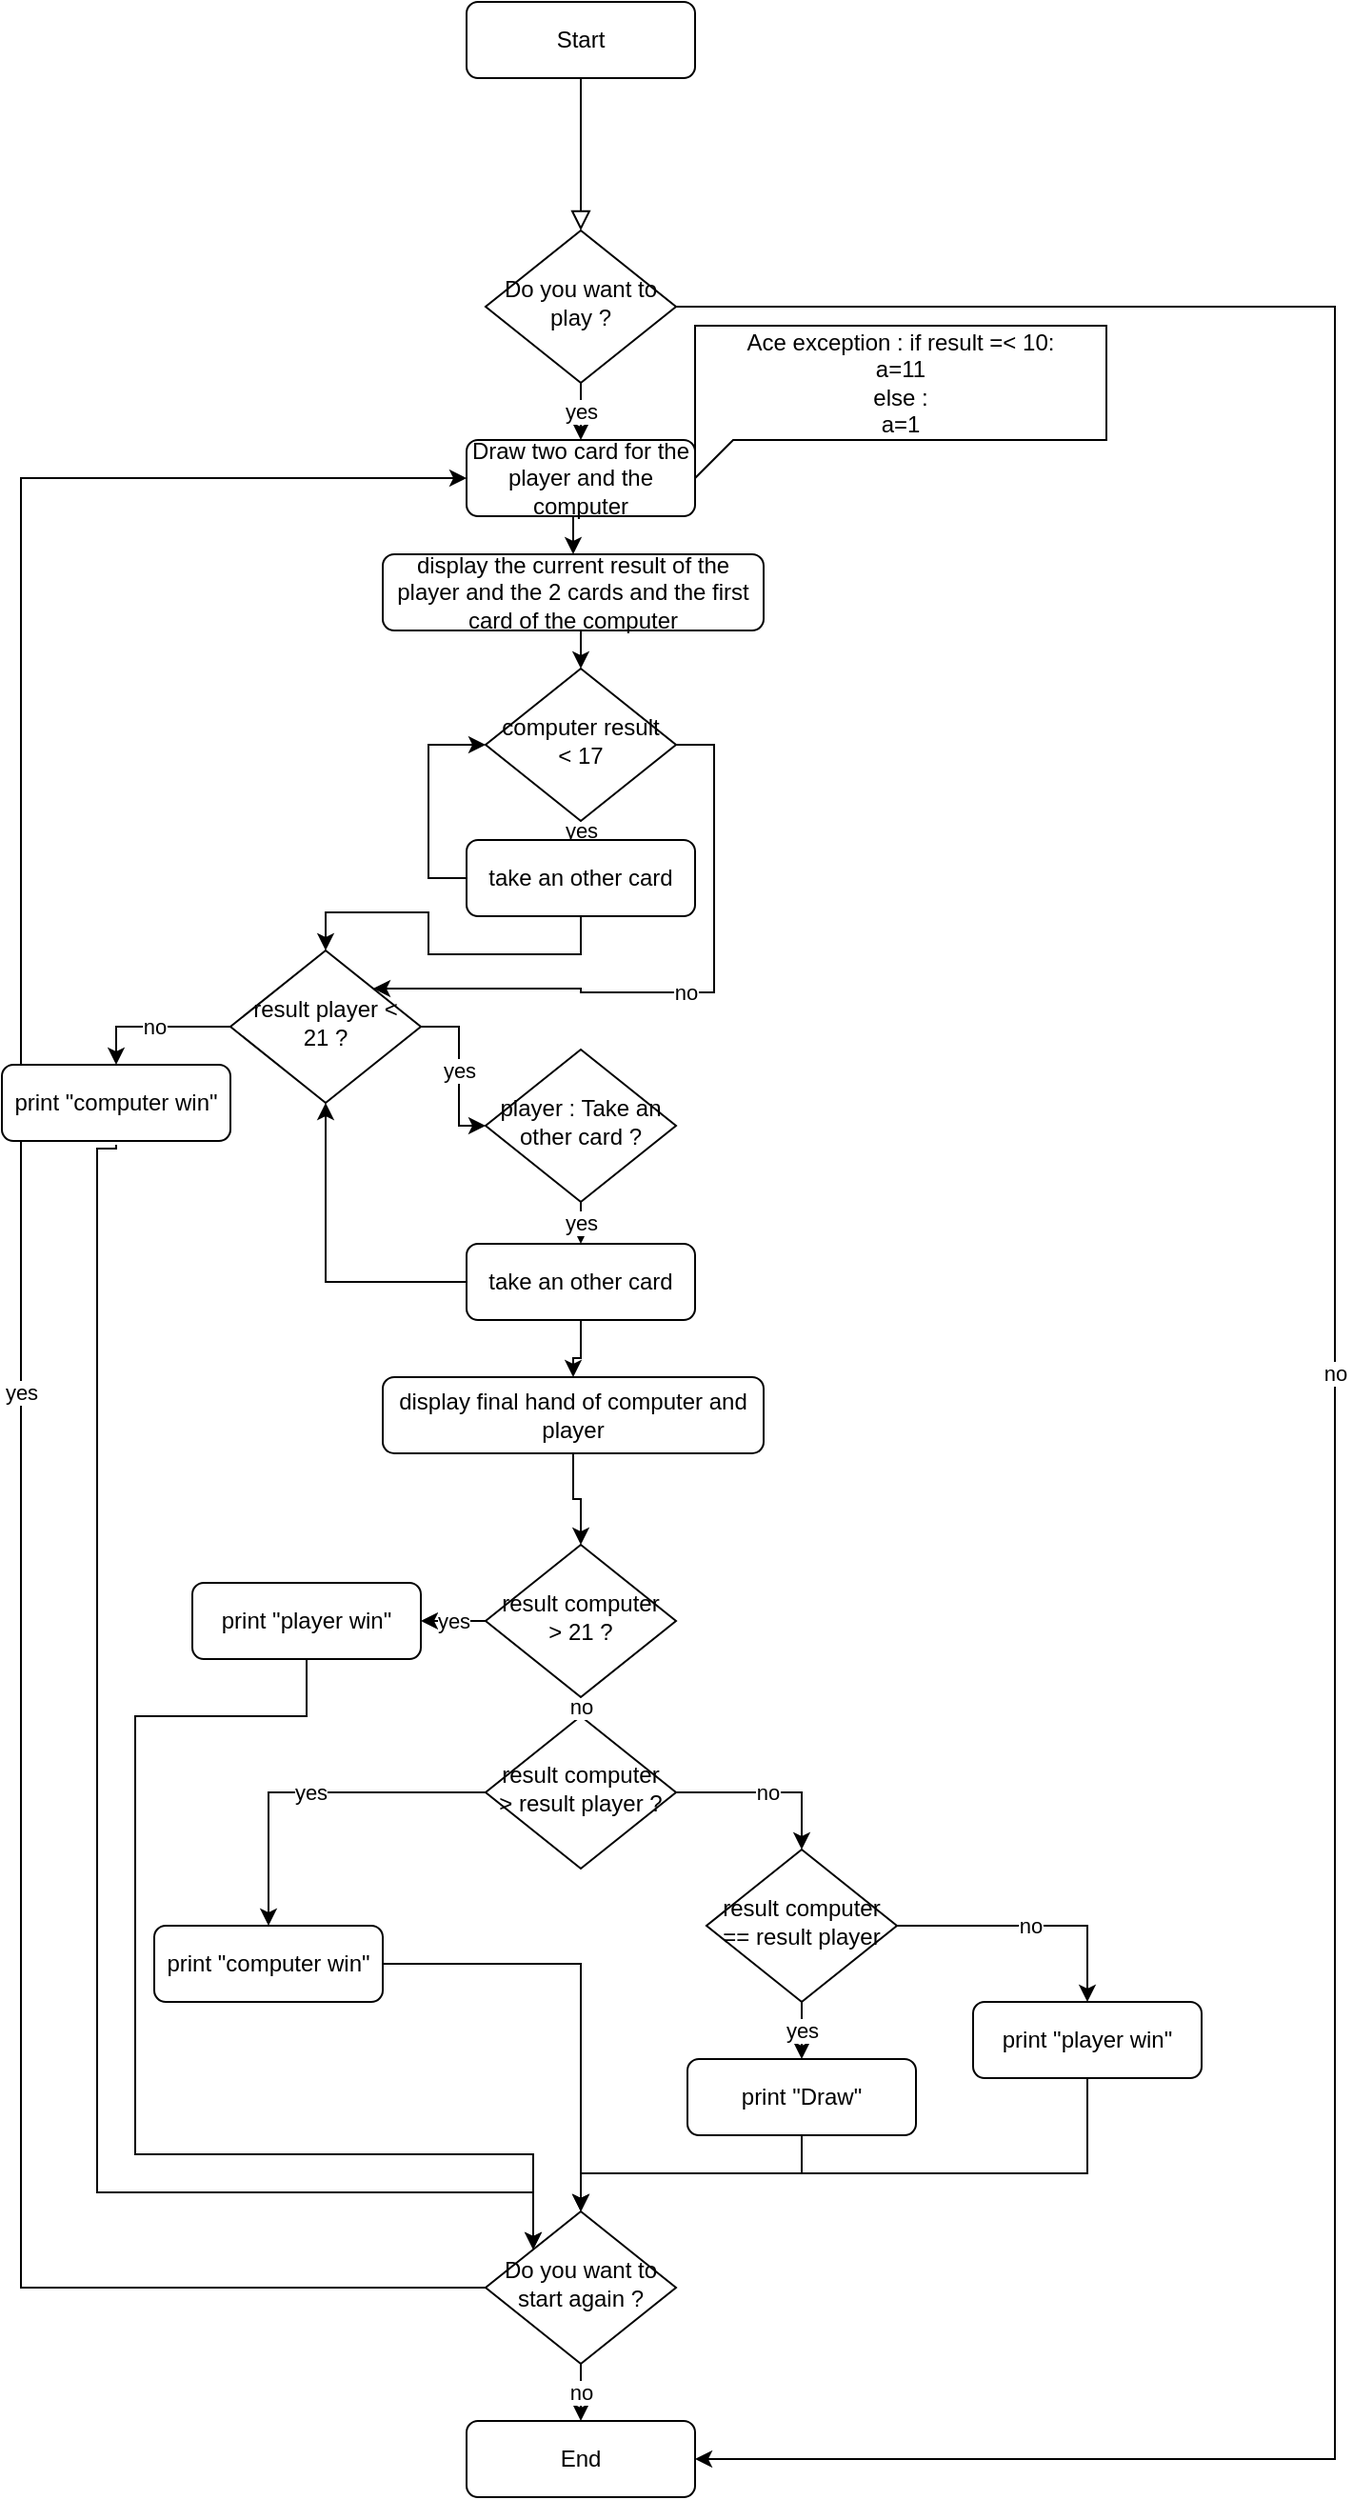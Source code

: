 <mxfile version="20.6.2" type="device"><diagram id="C5RBs43oDa-KdzZeNtuy" name="Page-1"><mxGraphModel dx="1026" dy="487" grid="1" gridSize="10" guides="1" tooltips="1" connect="1" arrows="1" fold="1" page="1" pageScale="1" pageWidth="827" pageHeight="1169" math="0" shadow="0"><root><mxCell id="WIyWlLk6GJQsqaUBKTNV-0"/><mxCell id="WIyWlLk6GJQsqaUBKTNV-1" parent="WIyWlLk6GJQsqaUBKTNV-0"/><mxCell id="WIyWlLk6GJQsqaUBKTNV-2" value="" style="rounded=0;html=1;jettySize=auto;orthogonalLoop=1;fontSize=11;endArrow=block;endFill=0;endSize=8;strokeWidth=1;shadow=0;labelBackgroundColor=none;edgeStyle=orthogonalEdgeStyle;" parent="WIyWlLk6GJQsqaUBKTNV-1" source="WIyWlLk6GJQsqaUBKTNV-3" target="WIyWlLk6GJQsqaUBKTNV-6" edge="1"><mxGeometry relative="1" as="geometry"/></mxCell><mxCell id="WIyWlLk6GJQsqaUBKTNV-3" value="Start" style="rounded=1;whiteSpace=wrap;html=1;fontSize=12;glass=0;strokeWidth=1;shadow=0;" parent="WIyWlLk6GJQsqaUBKTNV-1" vertex="1"><mxGeometry x="354" y="40" width="120" height="40" as="geometry"/></mxCell><mxCell id="yid9XgMnNcpd4SGk0zph-3" value="no" style="edgeStyle=orthogonalEdgeStyle;rounded=0;orthogonalLoop=1;jettySize=auto;html=1;exitX=1;exitY=0.5;exitDx=0;exitDy=0;entryX=1;entryY=0.5;entryDx=0;entryDy=0;" edge="1" parent="WIyWlLk6GJQsqaUBKTNV-1" source="WIyWlLk6GJQsqaUBKTNV-6" target="yid9XgMnNcpd4SGk0zph-2"><mxGeometry relative="1" as="geometry"><Array as="points"><mxPoint x="810" y="200"/><mxPoint x="810" y="1330"/></Array></mxGeometry></mxCell><mxCell id="yid9XgMnNcpd4SGk0zph-10" value="yes" style="edgeStyle=orthogonalEdgeStyle;rounded=0;orthogonalLoop=1;jettySize=auto;html=1;exitX=0.5;exitY=1;exitDx=0;exitDy=0;entryX=0.5;entryY=0;entryDx=0;entryDy=0;" edge="1" parent="WIyWlLk6GJQsqaUBKTNV-1" source="WIyWlLk6GJQsqaUBKTNV-6" target="yid9XgMnNcpd4SGk0zph-6"><mxGeometry relative="1" as="geometry"/></mxCell><mxCell id="WIyWlLk6GJQsqaUBKTNV-6" value="Do you want to play ?" style="rhombus;whiteSpace=wrap;html=1;shadow=0;fontFamily=Helvetica;fontSize=12;align=center;strokeWidth=1;spacing=6;spacingTop=-4;" parent="WIyWlLk6GJQsqaUBKTNV-1" vertex="1"><mxGeometry x="364" y="160" width="100" height="80" as="geometry"/></mxCell><mxCell id="yid9XgMnNcpd4SGk0zph-2" value="End" style="rounded=1;whiteSpace=wrap;html=1;fontSize=12;glass=0;strokeWidth=1;shadow=0;" vertex="1" parent="WIyWlLk6GJQsqaUBKTNV-1"><mxGeometry x="354" y="1310" width="120" height="40" as="geometry"/></mxCell><mxCell id="yid9XgMnNcpd4SGk0zph-22" style="edgeStyle=orthogonalEdgeStyle;rounded=0;orthogonalLoop=1;jettySize=auto;html=1;exitX=0.5;exitY=1;exitDx=0;exitDy=0;entryX=0.5;entryY=0;entryDx=0;entryDy=0;" edge="1" parent="WIyWlLk6GJQsqaUBKTNV-1" source="yid9XgMnNcpd4SGk0zph-6" target="yid9XgMnNcpd4SGk0zph-7"><mxGeometry relative="1" as="geometry"/></mxCell><mxCell id="yid9XgMnNcpd4SGk0zph-6" value="Draw two card for the player and the computer" style="rounded=1;whiteSpace=wrap;html=1;fontSize=12;glass=0;strokeWidth=1;shadow=0;" vertex="1" parent="WIyWlLk6GJQsqaUBKTNV-1"><mxGeometry x="354" y="270" width="120" height="40" as="geometry"/></mxCell><mxCell id="yid9XgMnNcpd4SGk0zph-21" style="edgeStyle=orthogonalEdgeStyle;rounded=0;orthogonalLoop=1;jettySize=auto;html=1;exitX=0.5;exitY=1;exitDx=0;exitDy=0;entryX=0.5;entryY=0;entryDx=0;entryDy=0;" edge="1" parent="WIyWlLk6GJQsqaUBKTNV-1" source="yid9XgMnNcpd4SGk0zph-7" target="yid9XgMnNcpd4SGk0zph-11"><mxGeometry relative="1" as="geometry"/></mxCell><mxCell id="yid9XgMnNcpd4SGk0zph-7" value="display the current result of the player and the 2 cards and the first card of the computer" style="rounded=1;whiteSpace=wrap;html=1;fontSize=12;glass=0;strokeWidth=1;shadow=0;" vertex="1" parent="WIyWlLk6GJQsqaUBKTNV-1"><mxGeometry x="310" y="330" width="200" height="40" as="geometry"/></mxCell><mxCell id="yid9XgMnNcpd4SGk0zph-26" value="yes" style="edgeStyle=orthogonalEdgeStyle;rounded=0;orthogonalLoop=1;jettySize=auto;html=1;exitX=0.5;exitY=1;exitDx=0;exitDy=0;entryX=0.5;entryY=0;entryDx=0;entryDy=0;" edge="1" parent="WIyWlLk6GJQsqaUBKTNV-1" source="yid9XgMnNcpd4SGk0zph-9" target="yid9XgMnNcpd4SGk0zph-25"><mxGeometry relative="1" as="geometry"/></mxCell><mxCell id="yid9XgMnNcpd4SGk0zph-9" value="player : Take an other card ?" style="rhombus;whiteSpace=wrap;html=1;shadow=0;fontFamily=Helvetica;fontSize=12;align=center;strokeWidth=1;spacing=6;spacingTop=-4;" vertex="1" parent="WIyWlLk6GJQsqaUBKTNV-1"><mxGeometry x="364" y="590" width="100" height="80" as="geometry"/></mxCell><mxCell id="yid9XgMnNcpd4SGk0zph-13" value="yes" style="edgeStyle=orthogonalEdgeStyle;rounded=0;orthogonalLoop=1;jettySize=auto;html=1;exitX=0.5;exitY=1;exitDx=0;exitDy=0;" edge="1" parent="WIyWlLk6GJQsqaUBKTNV-1" source="yid9XgMnNcpd4SGk0zph-11" target="yid9XgMnNcpd4SGk0zph-12"><mxGeometry relative="1" as="geometry"/></mxCell><mxCell id="yid9XgMnNcpd4SGk0zph-14" value="no" style="edgeStyle=orthogonalEdgeStyle;rounded=0;orthogonalLoop=1;jettySize=auto;html=1;exitX=1;exitY=0.5;exitDx=0;exitDy=0;entryX=1;entryY=0;entryDx=0;entryDy=0;" edge="1" parent="WIyWlLk6GJQsqaUBKTNV-1" source="yid9XgMnNcpd4SGk0zph-11" target="yid9XgMnNcpd4SGk0zph-52"><mxGeometry relative="1" as="geometry"><Array as="points"><mxPoint x="484" y="430"/><mxPoint x="484" y="560"/><mxPoint x="414" y="560"/><mxPoint x="414" y="558"/></Array></mxGeometry></mxCell><mxCell id="yid9XgMnNcpd4SGk0zph-11" value="computer result &amp;lt; 17" style="rhombus;whiteSpace=wrap;html=1;shadow=0;fontFamily=Helvetica;fontSize=12;align=center;strokeWidth=1;spacing=6;spacingTop=-4;" vertex="1" parent="WIyWlLk6GJQsqaUBKTNV-1"><mxGeometry x="364" y="390" width="100" height="80" as="geometry"/></mxCell><mxCell id="yid9XgMnNcpd4SGk0zph-18" style="edgeStyle=orthogonalEdgeStyle;rounded=0;orthogonalLoop=1;jettySize=auto;html=1;exitX=0.5;exitY=1;exitDx=0;exitDy=0;" edge="1" parent="WIyWlLk6GJQsqaUBKTNV-1" source="yid9XgMnNcpd4SGk0zph-12"><mxGeometry relative="1" as="geometry"><mxPoint x="414" y="510" as="targetPoint"/></mxGeometry></mxCell><mxCell id="yid9XgMnNcpd4SGk0zph-27" style="edgeStyle=orthogonalEdgeStyle;rounded=0;orthogonalLoop=1;jettySize=auto;html=1;exitX=0;exitY=0.5;exitDx=0;exitDy=0;entryX=0;entryY=0.5;entryDx=0;entryDy=0;" edge="1" parent="WIyWlLk6GJQsqaUBKTNV-1" source="yid9XgMnNcpd4SGk0zph-12" target="yid9XgMnNcpd4SGk0zph-11"><mxGeometry relative="1" as="geometry"/></mxCell><mxCell id="yid9XgMnNcpd4SGk0zph-28" style="edgeStyle=orthogonalEdgeStyle;rounded=0;orthogonalLoop=1;jettySize=auto;html=1;exitX=0.5;exitY=1;exitDx=0;exitDy=0;entryX=0.5;entryY=0;entryDx=0;entryDy=0;" edge="1" parent="WIyWlLk6GJQsqaUBKTNV-1" source="yid9XgMnNcpd4SGk0zph-12" target="yid9XgMnNcpd4SGk0zph-52"><mxGeometry relative="1" as="geometry"/></mxCell><mxCell id="yid9XgMnNcpd4SGk0zph-12" value="take an other card" style="rounded=1;whiteSpace=wrap;html=1;fontSize=12;glass=0;strokeWidth=1;shadow=0;" vertex="1" parent="WIyWlLk6GJQsqaUBKTNV-1"><mxGeometry x="354" y="480" width="120" height="40" as="geometry"/></mxCell><mxCell id="yid9XgMnNcpd4SGk0zph-29" style="edgeStyle=orthogonalEdgeStyle;rounded=0;orthogonalLoop=1;jettySize=auto;html=1;exitX=0;exitY=0.5;exitDx=0;exitDy=0;entryX=0.5;entryY=1;entryDx=0;entryDy=0;" edge="1" parent="WIyWlLk6GJQsqaUBKTNV-1" source="yid9XgMnNcpd4SGk0zph-25" target="yid9XgMnNcpd4SGk0zph-52"><mxGeometry relative="1" as="geometry"/></mxCell><mxCell id="yid9XgMnNcpd4SGk0zph-40" style="edgeStyle=orthogonalEdgeStyle;rounded=0;orthogonalLoop=1;jettySize=auto;html=1;exitX=0.5;exitY=1;exitDx=0;exitDy=0;" edge="1" parent="WIyWlLk6GJQsqaUBKTNV-1" source="yid9XgMnNcpd4SGk0zph-25" target="yid9XgMnNcpd4SGk0zph-30"><mxGeometry relative="1" as="geometry"/></mxCell><mxCell id="yid9XgMnNcpd4SGk0zph-25" value="take an other card" style="rounded=1;whiteSpace=wrap;html=1;fontSize=12;glass=0;strokeWidth=1;shadow=0;" vertex="1" parent="WIyWlLk6GJQsqaUBKTNV-1"><mxGeometry x="354" y="692" width="120" height="40" as="geometry"/></mxCell><mxCell id="yid9XgMnNcpd4SGk0zph-41" style="edgeStyle=orthogonalEdgeStyle;rounded=0;orthogonalLoop=1;jettySize=auto;html=1;exitX=0.5;exitY=1;exitDx=0;exitDy=0;entryX=0.5;entryY=0;entryDx=0;entryDy=0;" edge="1" parent="WIyWlLk6GJQsqaUBKTNV-1" source="yid9XgMnNcpd4SGk0zph-30" target="yid9XgMnNcpd4SGk0zph-58"><mxGeometry relative="1" as="geometry"><mxPoint x="390" y="820" as="targetPoint"/></mxGeometry></mxCell><mxCell id="yid9XgMnNcpd4SGk0zph-30" value="display final hand of computer and player" style="rounded=1;whiteSpace=wrap;html=1;fontSize=12;glass=0;strokeWidth=1;shadow=0;" vertex="1" parent="WIyWlLk6GJQsqaUBKTNV-1"><mxGeometry x="310" y="762" width="200" height="40" as="geometry"/></mxCell><mxCell id="yid9XgMnNcpd4SGk0zph-36" value="yes" style="edgeStyle=orthogonalEdgeStyle;rounded=0;orthogonalLoop=1;jettySize=auto;html=1;exitX=0;exitY=0.5;exitDx=0;exitDy=0;entryX=0.5;entryY=0;entryDx=0;entryDy=0;" edge="1" parent="WIyWlLk6GJQsqaUBKTNV-1" source="yid9XgMnNcpd4SGk0zph-31" target="yid9XgMnNcpd4SGk0zph-33"><mxGeometry relative="1" as="geometry"/></mxCell><mxCell id="yid9XgMnNcpd4SGk0zph-37" value="no" style="edgeStyle=orthogonalEdgeStyle;rounded=0;orthogonalLoop=1;jettySize=auto;html=1;exitX=1;exitY=0.5;exitDx=0;exitDy=0;entryX=0.5;entryY=0;entryDx=0;entryDy=0;" edge="1" parent="WIyWlLk6GJQsqaUBKTNV-1" source="yid9XgMnNcpd4SGk0zph-31" target="yid9XgMnNcpd4SGk0zph-32"><mxGeometry relative="1" as="geometry"/></mxCell><mxCell id="yid9XgMnNcpd4SGk0zph-31" value="result computer &amp;gt; result player ?" style="rhombus;whiteSpace=wrap;html=1;shadow=0;fontFamily=Helvetica;fontSize=12;align=center;strokeWidth=1;spacing=6;spacingTop=-4;" vertex="1" parent="WIyWlLk6GJQsqaUBKTNV-1"><mxGeometry x="364" y="940" width="100" height="80" as="geometry"/></mxCell><mxCell id="yid9XgMnNcpd4SGk0zph-38" value="yes" style="edgeStyle=orthogonalEdgeStyle;rounded=0;orthogonalLoop=1;jettySize=auto;html=1;exitX=0.5;exitY=1;exitDx=0;exitDy=0;" edge="1" parent="WIyWlLk6GJQsqaUBKTNV-1" source="yid9XgMnNcpd4SGk0zph-32" target="yid9XgMnNcpd4SGk0zph-35"><mxGeometry relative="1" as="geometry"/></mxCell><mxCell id="yid9XgMnNcpd4SGk0zph-39" value="no" style="edgeStyle=orthogonalEdgeStyle;rounded=0;orthogonalLoop=1;jettySize=auto;html=1;exitX=1;exitY=0.5;exitDx=0;exitDy=0;entryX=0.5;entryY=0;entryDx=0;entryDy=0;" edge="1" parent="WIyWlLk6GJQsqaUBKTNV-1" source="yid9XgMnNcpd4SGk0zph-32" target="yid9XgMnNcpd4SGk0zph-34"><mxGeometry relative="1" as="geometry"/></mxCell><mxCell id="yid9XgMnNcpd4SGk0zph-32" value="result computer == result player" style="rhombus;whiteSpace=wrap;html=1;shadow=0;fontFamily=Helvetica;fontSize=12;align=center;strokeWidth=1;spacing=6;spacingTop=-4;" vertex="1" parent="WIyWlLk6GJQsqaUBKTNV-1"><mxGeometry x="480" y="1010" width="100" height="80" as="geometry"/></mxCell><mxCell id="yid9XgMnNcpd4SGk0zph-44" style="edgeStyle=orthogonalEdgeStyle;rounded=0;orthogonalLoop=1;jettySize=auto;html=1;" edge="1" parent="WIyWlLk6GJQsqaUBKTNV-1" source="yid9XgMnNcpd4SGk0zph-33" target="yid9XgMnNcpd4SGk0zph-43"><mxGeometry relative="1" as="geometry"/></mxCell><mxCell id="yid9XgMnNcpd4SGk0zph-33" value="print &quot;computer win&quot;" style="rounded=1;whiteSpace=wrap;html=1;fontSize=12;glass=0;strokeWidth=1;shadow=0;" vertex="1" parent="WIyWlLk6GJQsqaUBKTNV-1"><mxGeometry x="190" y="1050" width="120" height="40" as="geometry"/></mxCell><mxCell id="yid9XgMnNcpd4SGk0zph-48" style="edgeStyle=orthogonalEdgeStyle;rounded=0;orthogonalLoop=1;jettySize=auto;html=1;exitX=0.5;exitY=1;exitDx=0;exitDy=0;" edge="1" parent="WIyWlLk6GJQsqaUBKTNV-1" source="yid9XgMnNcpd4SGk0zph-34" target="yid9XgMnNcpd4SGk0zph-43"><mxGeometry relative="1" as="geometry"><Array as="points"><mxPoint x="680" y="1180"/><mxPoint x="414" y="1180"/></Array></mxGeometry></mxCell><mxCell id="yid9XgMnNcpd4SGk0zph-34" value="print &quot;player win&quot;" style="rounded=1;whiteSpace=wrap;html=1;fontSize=12;glass=0;strokeWidth=1;shadow=0;" vertex="1" parent="WIyWlLk6GJQsqaUBKTNV-1"><mxGeometry x="620" y="1090" width="120" height="40" as="geometry"/></mxCell><mxCell id="yid9XgMnNcpd4SGk0zph-47" style="edgeStyle=orthogonalEdgeStyle;rounded=0;orthogonalLoop=1;jettySize=auto;html=1;exitX=0.5;exitY=1;exitDx=0;exitDy=0;entryX=0.5;entryY=0;entryDx=0;entryDy=0;" edge="1" parent="WIyWlLk6GJQsqaUBKTNV-1" source="yid9XgMnNcpd4SGk0zph-35" target="yid9XgMnNcpd4SGk0zph-43"><mxGeometry relative="1" as="geometry"/></mxCell><mxCell id="yid9XgMnNcpd4SGk0zph-35" value="print &quot;Draw&quot;" style="rounded=1;whiteSpace=wrap;html=1;fontSize=12;glass=0;strokeWidth=1;shadow=0;" vertex="1" parent="WIyWlLk6GJQsqaUBKTNV-1"><mxGeometry x="470" y="1120" width="120" height="40" as="geometry"/></mxCell><mxCell id="yid9XgMnNcpd4SGk0zph-49" value="yes" style="edgeStyle=orthogonalEdgeStyle;rounded=0;orthogonalLoop=1;jettySize=auto;html=1;exitX=0;exitY=0.5;exitDx=0;exitDy=0;entryX=0;entryY=0.5;entryDx=0;entryDy=0;" edge="1" parent="WIyWlLk6GJQsqaUBKTNV-1" source="yid9XgMnNcpd4SGk0zph-43" target="yid9XgMnNcpd4SGk0zph-6"><mxGeometry relative="1" as="geometry"><Array as="points"><mxPoint x="120" y="1240"/><mxPoint x="120" y="290"/></Array></mxGeometry></mxCell><mxCell id="yid9XgMnNcpd4SGk0zph-50" value="no" style="edgeStyle=orthogonalEdgeStyle;rounded=0;orthogonalLoop=1;jettySize=auto;html=1;exitX=0.5;exitY=1;exitDx=0;exitDy=0;entryX=0.5;entryY=0;entryDx=0;entryDy=0;" edge="1" parent="WIyWlLk6GJQsqaUBKTNV-1" source="yid9XgMnNcpd4SGk0zph-43" target="yid9XgMnNcpd4SGk0zph-2"><mxGeometry relative="1" as="geometry"/></mxCell><mxCell id="yid9XgMnNcpd4SGk0zph-43" value="Do you want to start again ?" style="rhombus;whiteSpace=wrap;html=1;shadow=0;fontFamily=Helvetica;fontSize=12;align=center;strokeWidth=1;spacing=6;spacingTop=-4;" vertex="1" parent="WIyWlLk6GJQsqaUBKTNV-1"><mxGeometry x="364" y="1200" width="100" height="80" as="geometry"/></mxCell><mxCell id="yid9XgMnNcpd4SGk0zph-51" value="&lt;div&gt;Ace exception : if result =&amp;lt; 10:&lt;/div&gt;&lt;div&gt;a=11&lt;/div&gt;&lt;div&gt;else : &lt;br&gt;&lt;/div&gt;&lt;div&gt;a=1&lt;br&gt; &lt;/div&gt;" style="shape=callout;whiteSpace=wrap;html=1;perimeter=calloutPerimeter;size=20;position=0;base=20;position2=0;" vertex="1" parent="WIyWlLk6GJQsqaUBKTNV-1"><mxGeometry x="474" y="210" width="216" height="80" as="geometry"/></mxCell><mxCell id="yid9XgMnNcpd4SGk0zph-57" value="no" style="edgeStyle=orthogonalEdgeStyle;rounded=0;orthogonalLoop=1;jettySize=auto;html=1;entryX=0.5;entryY=0;entryDx=0;entryDy=0;exitX=0;exitY=0.5;exitDx=0;exitDy=0;" edge="1" parent="WIyWlLk6GJQsqaUBKTNV-1" source="yid9XgMnNcpd4SGk0zph-52" target="yid9XgMnNcpd4SGk0zph-56"><mxGeometry relative="1" as="geometry"><Array as="points"><mxPoint x="170" y="578"/></Array></mxGeometry></mxCell><mxCell id="yid9XgMnNcpd4SGk0zph-59" value="yes" style="edgeStyle=orthogonalEdgeStyle;rounded=0;orthogonalLoop=1;jettySize=auto;html=1;exitX=1;exitY=0.5;exitDx=0;exitDy=0;entryX=0;entryY=0.5;entryDx=0;entryDy=0;" edge="1" parent="WIyWlLk6GJQsqaUBKTNV-1" source="yid9XgMnNcpd4SGk0zph-52" target="yid9XgMnNcpd4SGk0zph-9"><mxGeometry relative="1" as="geometry"><mxPoint x="330" y="630" as="sourcePoint"/></mxGeometry></mxCell><mxCell id="yid9XgMnNcpd4SGk0zph-52" value="result player &amp;lt; 21 ?" style="rhombus;whiteSpace=wrap;html=1;shadow=0;fontFamily=Helvetica;fontSize=12;align=center;strokeWidth=1;spacing=6;spacingTop=-4;" vertex="1" parent="WIyWlLk6GJQsqaUBKTNV-1"><mxGeometry x="230" y="538" width="100" height="80" as="geometry"/></mxCell><mxCell id="yid9XgMnNcpd4SGk0zph-65" style="edgeStyle=orthogonalEdgeStyle;rounded=0;orthogonalLoop=1;jettySize=auto;html=1;entryX=0;entryY=0;entryDx=0;entryDy=0;" edge="1" parent="WIyWlLk6GJQsqaUBKTNV-1" target="yid9XgMnNcpd4SGk0zph-43"><mxGeometry relative="1" as="geometry"><mxPoint x="170" y="640" as="sourcePoint"/><Array as="points"><mxPoint x="160" y="642"/><mxPoint x="160" y="1190"/><mxPoint x="389" y="1190"/></Array></mxGeometry></mxCell><mxCell id="yid9XgMnNcpd4SGk0zph-56" value="print &quot;computer win&quot;" style="rounded=1;whiteSpace=wrap;html=1;fontSize=12;glass=0;strokeWidth=1;shadow=0;" vertex="1" parent="WIyWlLk6GJQsqaUBKTNV-1"><mxGeometry x="110" y="598" width="120" height="40" as="geometry"/></mxCell><mxCell id="yid9XgMnNcpd4SGk0zph-63" value="yes" style="edgeStyle=orthogonalEdgeStyle;rounded=0;orthogonalLoop=1;jettySize=auto;html=1;exitX=0;exitY=0.5;exitDx=0;exitDy=0;entryX=1;entryY=0.5;entryDx=0;entryDy=0;" edge="1" parent="WIyWlLk6GJQsqaUBKTNV-1" source="yid9XgMnNcpd4SGk0zph-58" target="yid9XgMnNcpd4SGk0zph-62"><mxGeometry relative="1" as="geometry"><mxPoint x="324" y="618" as="sourcePoint"/></mxGeometry></mxCell><mxCell id="yid9XgMnNcpd4SGk0zph-64" value="no" style="edgeStyle=orthogonalEdgeStyle;rounded=0;orthogonalLoop=1;jettySize=auto;html=1;exitX=0.5;exitY=1;exitDx=0;exitDy=0;entryX=0.5;entryY=0;entryDx=0;entryDy=0;" edge="1" parent="WIyWlLk6GJQsqaUBKTNV-1" source="yid9XgMnNcpd4SGk0zph-58" target="yid9XgMnNcpd4SGk0zph-31"><mxGeometry relative="1" as="geometry"/></mxCell><mxCell id="yid9XgMnNcpd4SGk0zph-58" value="result computer &amp;gt; 21 ?" style="rhombus;whiteSpace=wrap;html=1;shadow=0;fontFamily=Helvetica;fontSize=12;align=center;strokeWidth=1;spacing=6;spacingTop=-4;" vertex="1" parent="WIyWlLk6GJQsqaUBKTNV-1"><mxGeometry x="364" y="850" width="100" height="80" as="geometry"/></mxCell><mxCell id="yid9XgMnNcpd4SGk0zph-67" style="edgeStyle=orthogonalEdgeStyle;rounded=0;orthogonalLoop=1;jettySize=auto;html=1;exitX=0.5;exitY=1;exitDx=0;exitDy=0;entryX=0;entryY=0;entryDx=0;entryDy=0;" edge="1" parent="WIyWlLk6GJQsqaUBKTNV-1" source="yid9XgMnNcpd4SGk0zph-62" target="yid9XgMnNcpd4SGk0zph-43"><mxGeometry relative="1" as="geometry"><mxPoint x="390" y="1200" as="targetPoint"/><Array as="points"><mxPoint x="260" y="940"/><mxPoint x="180" y="940"/><mxPoint x="180" y="1170"/><mxPoint x="390" y="1170"/></Array></mxGeometry></mxCell><mxCell id="yid9XgMnNcpd4SGk0zph-62" value="print &quot;player win&quot;" style="rounded=1;whiteSpace=wrap;html=1;fontSize=12;glass=0;strokeWidth=1;shadow=0;" vertex="1" parent="WIyWlLk6GJQsqaUBKTNV-1"><mxGeometry x="210" y="870" width="120" height="40" as="geometry"/></mxCell></root></mxGraphModel></diagram></mxfile>